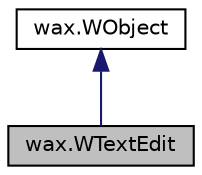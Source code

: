 digraph "wax.WTextEdit"
{
  edge [fontname="Helvetica",fontsize="10",labelfontname="Helvetica",labelfontsize="10"];
  node [fontname="Helvetica",fontsize="10",shape=record];
  Node1 [label="wax.WTextEdit",height=0.2,width=0.4,color="black", fillcolor="grey75", style="filled", fontcolor="black"];
  Node2 -> Node1 [dir="back",color="midnightblue",fontsize="10",style="solid",fontname="Helvetica"];
  Node2 [label="wax.WObject",height=0.2,width=0.4,color="black", fillcolor="white", style="filled",URL="$classwax_1_1WObject.html",tooltip="Parent class for all GUI elements, such as Label, TextEdit or Button. "];
}

